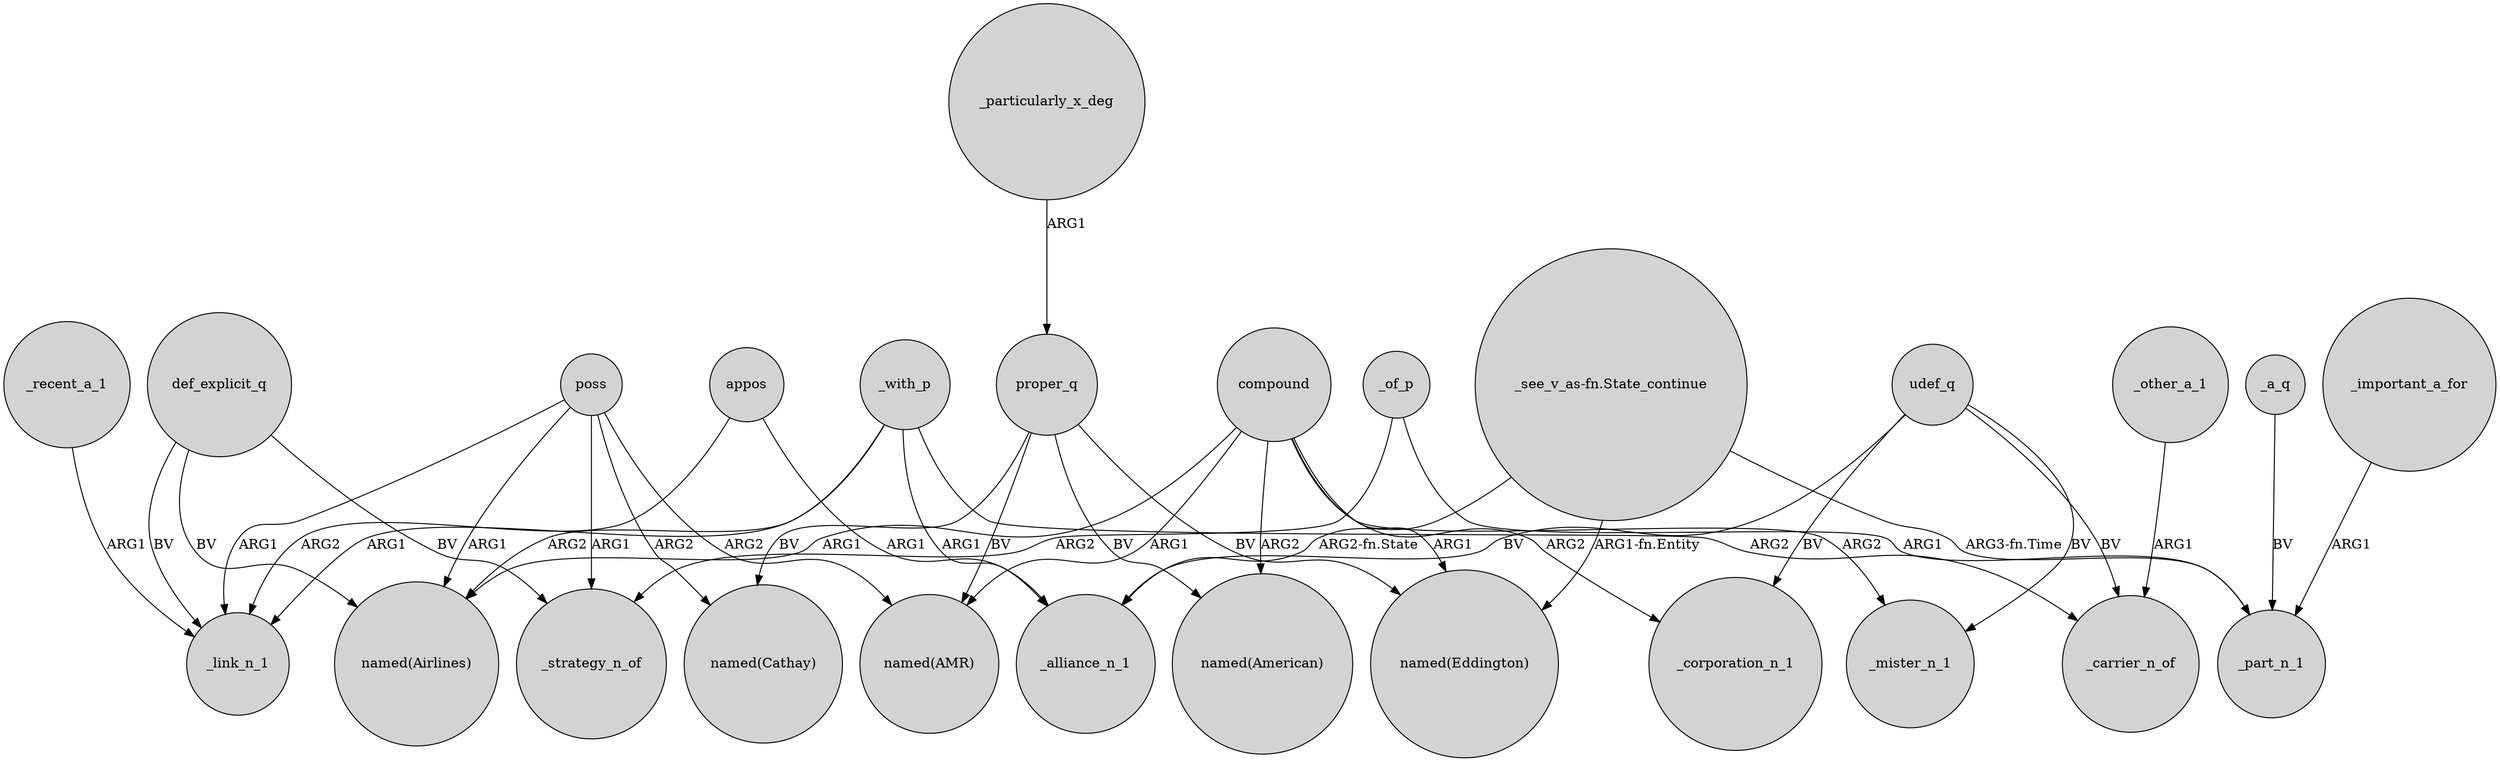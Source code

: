 digraph {
	node [shape=circle style=filled]
	compound -> "named(Airlines)" [label=ARG1]
	compound -> _mister_n_1 [label=ARG2]
	_a_q -> _part_n_1 [label=BV]
	proper_q -> "named(Cathay)" [label=BV]
	def_explicit_q -> _link_n_1 [label=BV]
	udef_q -> _carrier_n_of [label=BV]
	_of_p -> _strategy_n_of [label=ARG2]
	udef_q -> _alliance_n_1 [label=BV]
	poss -> "named(AMR)" [label=ARG2]
	_with_p -> "named(Airlines)" [label=ARG2]
	_recent_a_1 -> _link_n_1 [label=ARG1]
	proper_q -> "named(Eddington)" [label=BV]
	_other_a_1 -> _carrier_n_of [label=ARG1]
	udef_q -> _mister_n_1 [label=BV]
	poss -> "named(Airlines)" [label=ARG1]
	_important_a_for -> _part_n_1 [label=ARG1]
	compound -> "named(Eddington)" [label=ARG1]
	_with_p -> _carrier_n_of [label=ARG2]
	appos -> _alliance_n_1 [label=ARG1]
	compound -> "named(AMR)" [label=ARG1]
	"_see_v_as-fn.State_continue" -> _part_n_1 [label="ARG3-fn.Time"]
	def_explicit_q -> _strategy_n_of [label=BV]
	poss -> _link_n_1 [label=ARG1]
	appos -> _link_n_1 [label=ARG2]
	poss -> "named(Cathay)" [label=ARG2]
	compound -> _corporation_n_1 [label=ARG2]
	udef_q -> _corporation_n_1 [label=BV]
	proper_q -> "named(AMR)" [label=BV]
	compound -> "named(American)" [label=ARG2]
	_with_p -> _link_n_1 [label=ARG1]
	_with_p -> _alliance_n_1 [label=ARG1]
	"_see_v_as-fn.State_continue" -> _alliance_n_1 [label="ARG2-fn.State"]
	proper_q -> "named(American)" [label=BV]
	poss -> _strategy_n_of [label=ARG1]
	"_see_v_as-fn.State_continue" -> "named(Eddington)" [label="ARG1-fn.Entity"]
	_particularly_x_deg -> proper_q [label=ARG1]
	def_explicit_q -> "named(Airlines)" [label=BV]
	_of_p -> _part_n_1 [label=ARG1]
}
